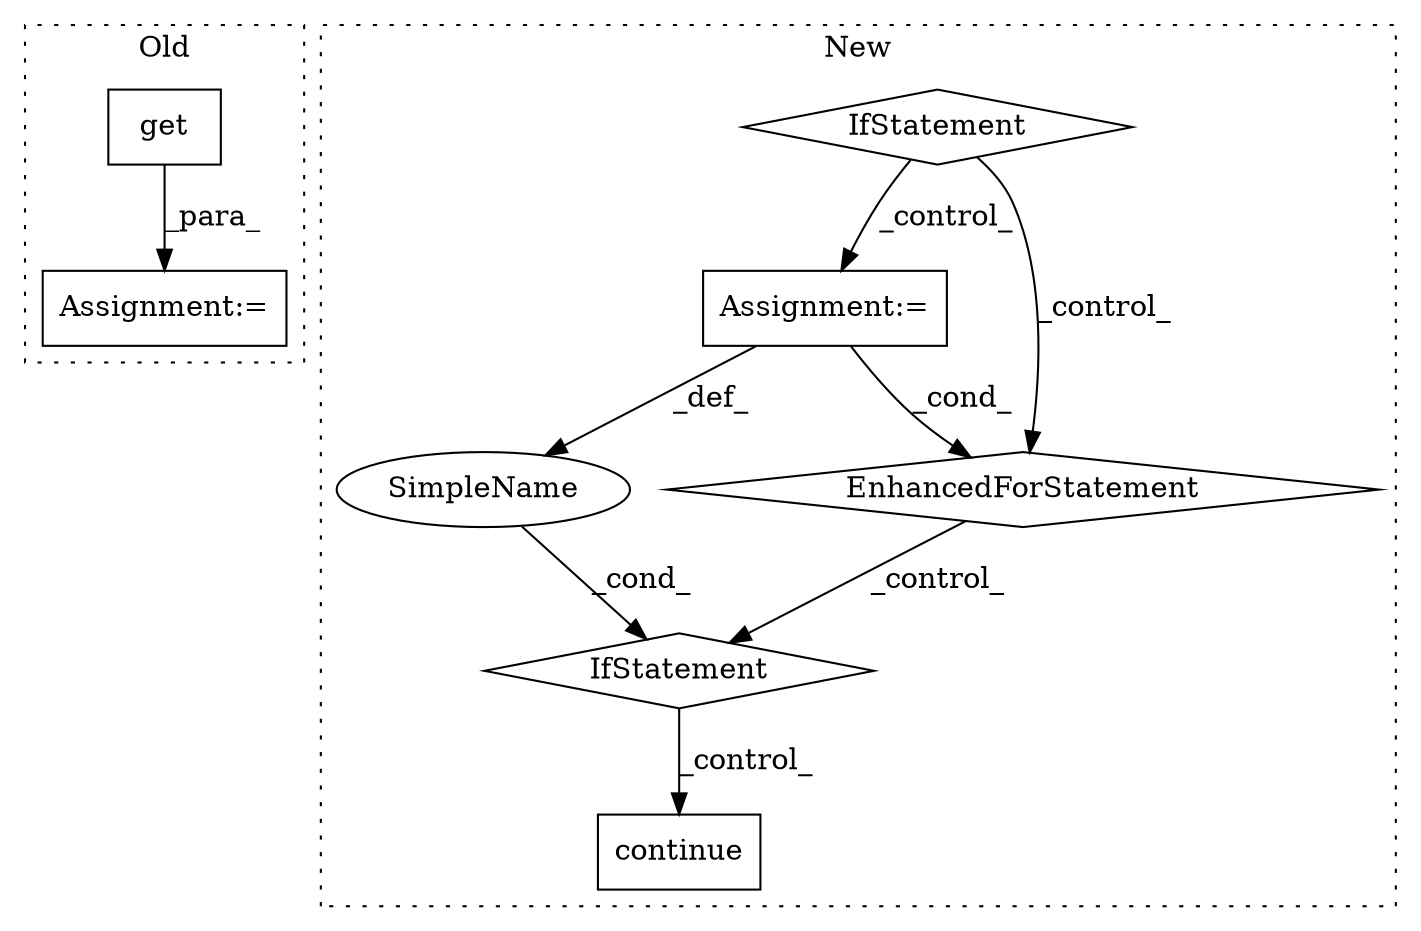 digraph G {
subgraph cluster0 {
1 [label="get" a="32" s="1989,2020" l="4,1" shape="box"];
5 [label="Assignment:=" a="7" s="1981" l="1" shape="box"];
label = "Old";
style="dotted";
}
subgraph cluster1 {
2 [label="continue" a="18" s="2796" l="9" shape="box"];
3 [label="IfStatement" a="25" s="2747,2784" l="10,2" shape="diamond"];
4 [label="SimpleName" a="42" s="" l="" shape="ellipse"];
6 [label="Assignment:=" a="7" s="2645,2737" l="53,2" shape="box"];
7 [label="EnhancedForStatement" a="70" s="2645,2737" l="53,2" shape="diamond"];
8 [label="IfStatement" a="25" s="2502,2533" l="8,2" shape="diamond"];
label = "New";
style="dotted";
}
1 -> 5 [label="_para_"];
3 -> 2 [label="_control_"];
4 -> 3 [label="_cond_"];
6 -> 4 [label="_def_"];
6 -> 7 [label="_cond_"];
7 -> 3 [label="_control_"];
8 -> 7 [label="_control_"];
8 -> 6 [label="_control_"];
}